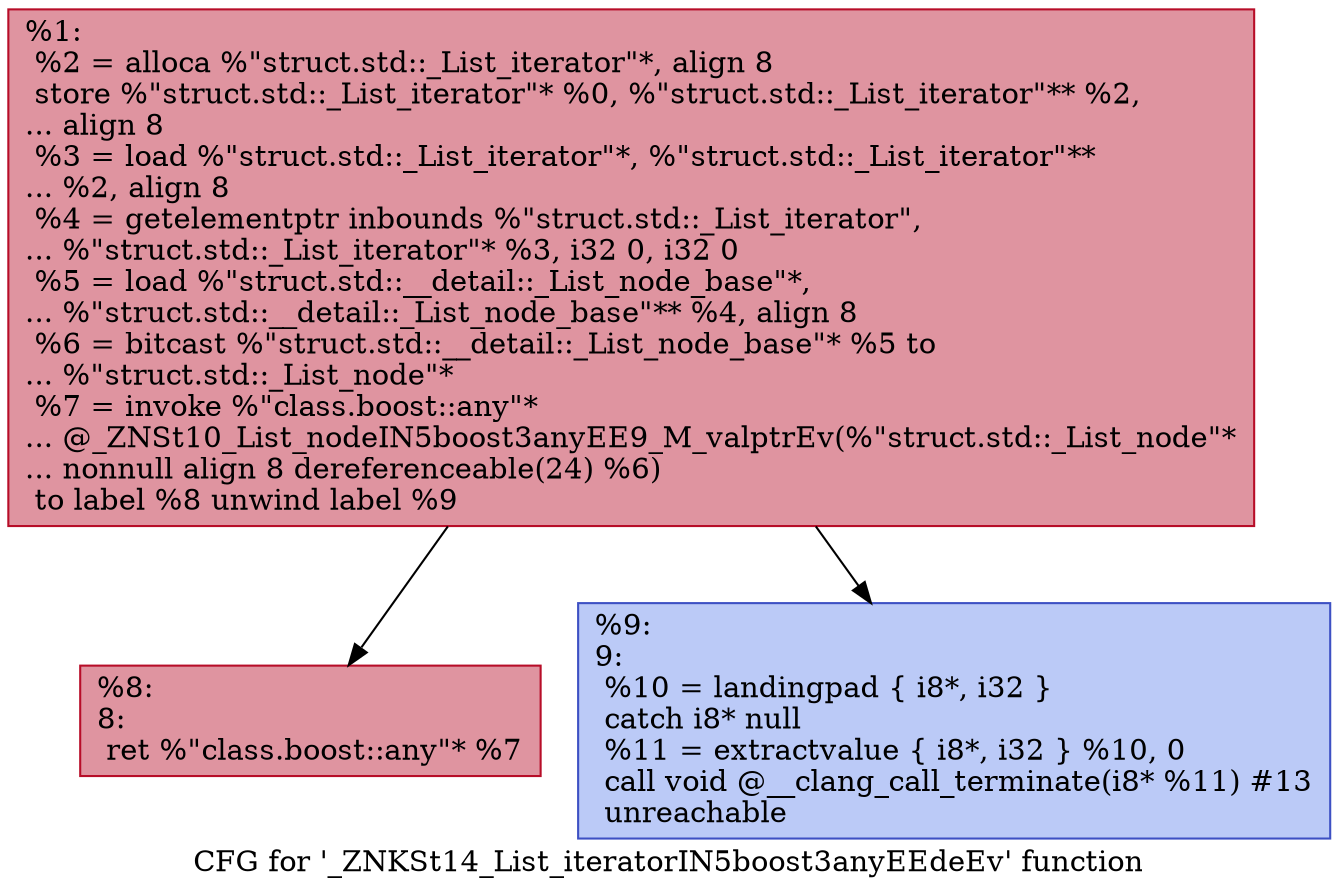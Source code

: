 digraph "CFG for '_ZNKSt14_List_iteratorIN5boost3anyEEdeEv' function" {
	label="CFG for '_ZNKSt14_List_iteratorIN5boost3anyEEdeEv' function";

	Node0x55dea6899d30 [shape=record,color="#b70d28ff", style=filled, fillcolor="#b70d2870",label="{%1:\l  %2 = alloca %\"struct.std::_List_iterator\"*, align 8\l  store %\"struct.std::_List_iterator\"* %0, %\"struct.std::_List_iterator\"** %2,\l... align 8\l  %3 = load %\"struct.std::_List_iterator\"*, %\"struct.std::_List_iterator\"**\l... %2, align 8\l  %4 = getelementptr inbounds %\"struct.std::_List_iterator\",\l... %\"struct.std::_List_iterator\"* %3, i32 0, i32 0\l  %5 = load %\"struct.std::__detail::_List_node_base\"*,\l... %\"struct.std::__detail::_List_node_base\"** %4, align 8\l  %6 = bitcast %\"struct.std::__detail::_List_node_base\"* %5 to\l... %\"struct.std::_List_node\"*\l  %7 = invoke %\"class.boost::any\"*\l... @_ZNSt10_List_nodeIN5boost3anyEE9_M_valptrEv(%\"struct.std::_List_node\"*\l... nonnull align 8 dereferenceable(24) %6)\l          to label %8 unwind label %9\l}"];
	Node0x55dea6899d30 -> Node0x55dea689a050;
	Node0x55dea6899d30 -> Node0x55dea689a0a0;
	Node0x55dea689a050 [shape=record,color="#b70d28ff", style=filled, fillcolor="#b70d2870",label="{%8:\l8:                                                \l  ret %\"class.boost::any\"* %7\l}"];
	Node0x55dea689a0a0 [shape=record,color="#3d50c3ff", style=filled, fillcolor="#6687ed70",label="{%9:\l9:                                                \l  %10 = landingpad \{ i8*, i32 \}\l          catch i8* null\l  %11 = extractvalue \{ i8*, i32 \} %10, 0\l  call void @__clang_call_terminate(i8* %11) #13\l  unreachable\l}"];
}
